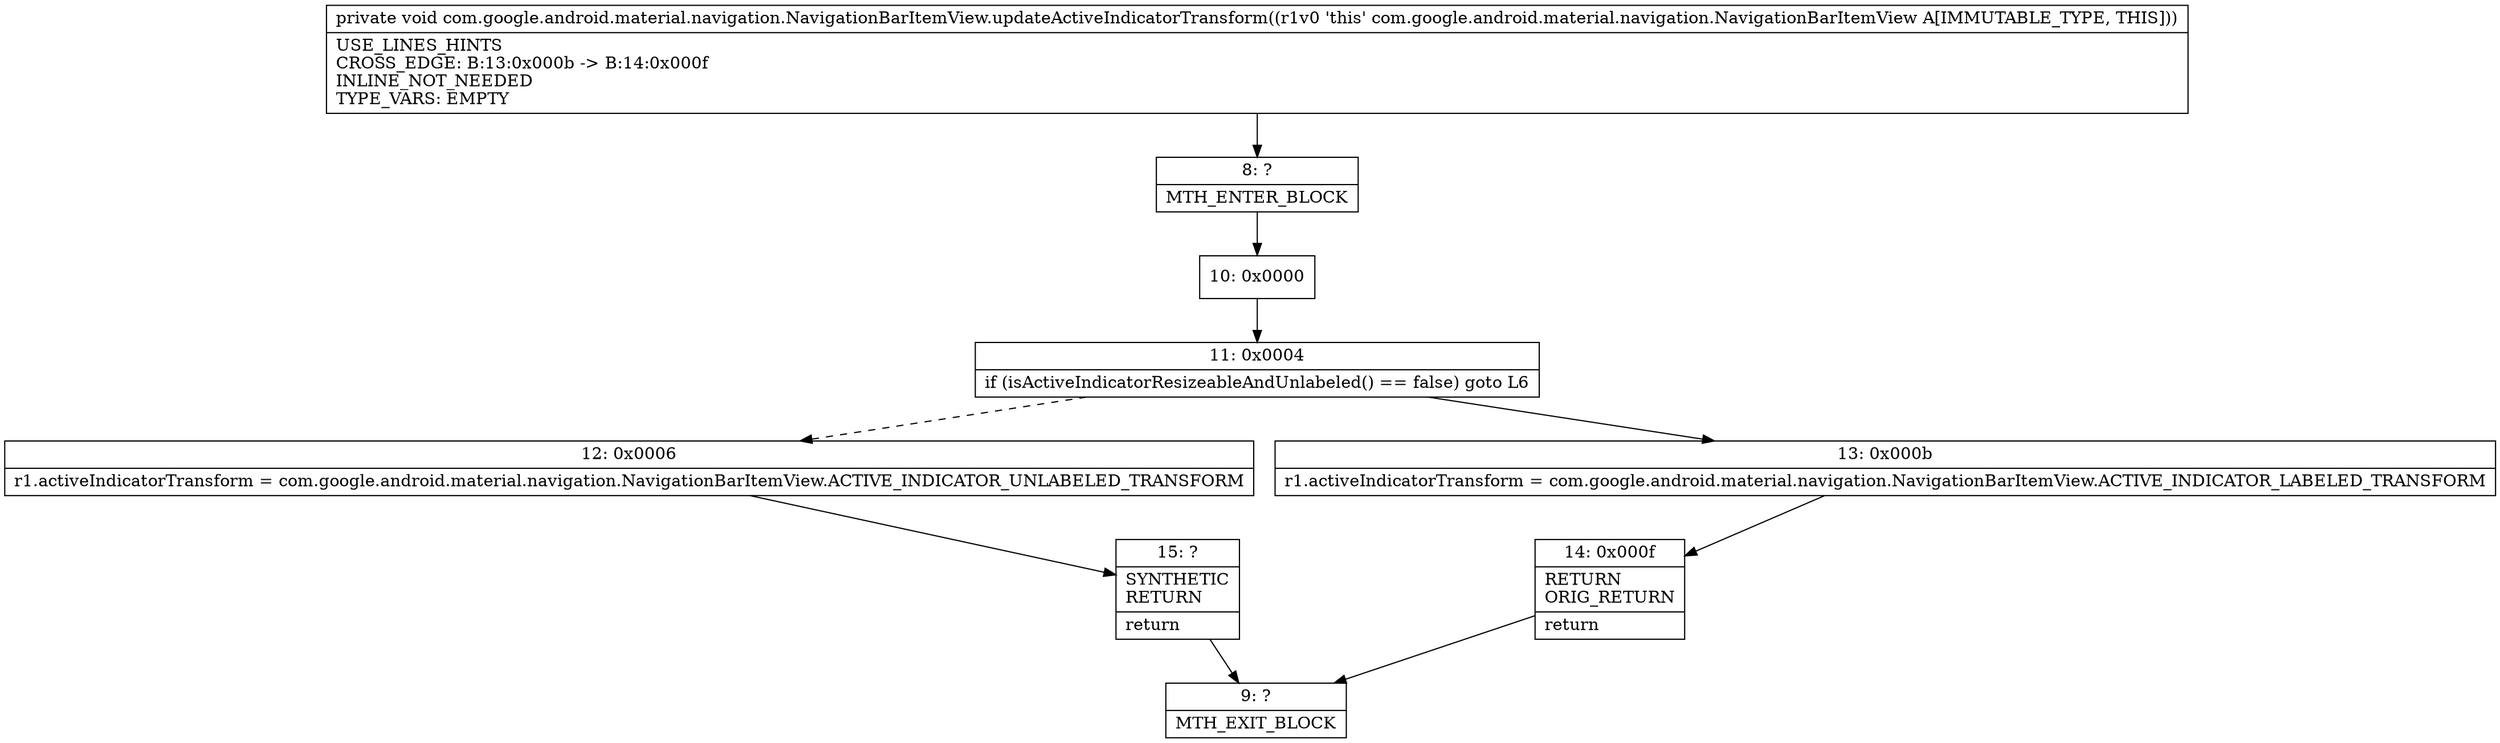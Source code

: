 digraph "CFG forcom.google.android.material.navigation.NavigationBarItemView.updateActiveIndicatorTransform()V" {
Node_8 [shape=record,label="{8\:\ ?|MTH_ENTER_BLOCK\l}"];
Node_10 [shape=record,label="{10\:\ 0x0000}"];
Node_11 [shape=record,label="{11\:\ 0x0004|if (isActiveIndicatorResizeableAndUnlabeled() == false) goto L6\l}"];
Node_12 [shape=record,label="{12\:\ 0x0006|r1.activeIndicatorTransform = com.google.android.material.navigation.NavigationBarItemView.ACTIVE_INDICATOR_UNLABELED_TRANSFORM\l}"];
Node_15 [shape=record,label="{15\:\ ?|SYNTHETIC\lRETURN\l|return\l}"];
Node_9 [shape=record,label="{9\:\ ?|MTH_EXIT_BLOCK\l}"];
Node_13 [shape=record,label="{13\:\ 0x000b|r1.activeIndicatorTransform = com.google.android.material.navigation.NavigationBarItemView.ACTIVE_INDICATOR_LABELED_TRANSFORM\l}"];
Node_14 [shape=record,label="{14\:\ 0x000f|RETURN\lORIG_RETURN\l|return\l}"];
MethodNode[shape=record,label="{private void com.google.android.material.navigation.NavigationBarItemView.updateActiveIndicatorTransform((r1v0 'this' com.google.android.material.navigation.NavigationBarItemView A[IMMUTABLE_TYPE, THIS]))  | USE_LINES_HINTS\lCROSS_EDGE: B:13:0x000b \-\> B:14:0x000f\lINLINE_NOT_NEEDED\lTYPE_VARS: EMPTY\l}"];
MethodNode -> Node_8;Node_8 -> Node_10;
Node_10 -> Node_11;
Node_11 -> Node_12[style=dashed];
Node_11 -> Node_13;
Node_12 -> Node_15;
Node_15 -> Node_9;
Node_13 -> Node_14;
Node_14 -> Node_9;
}

